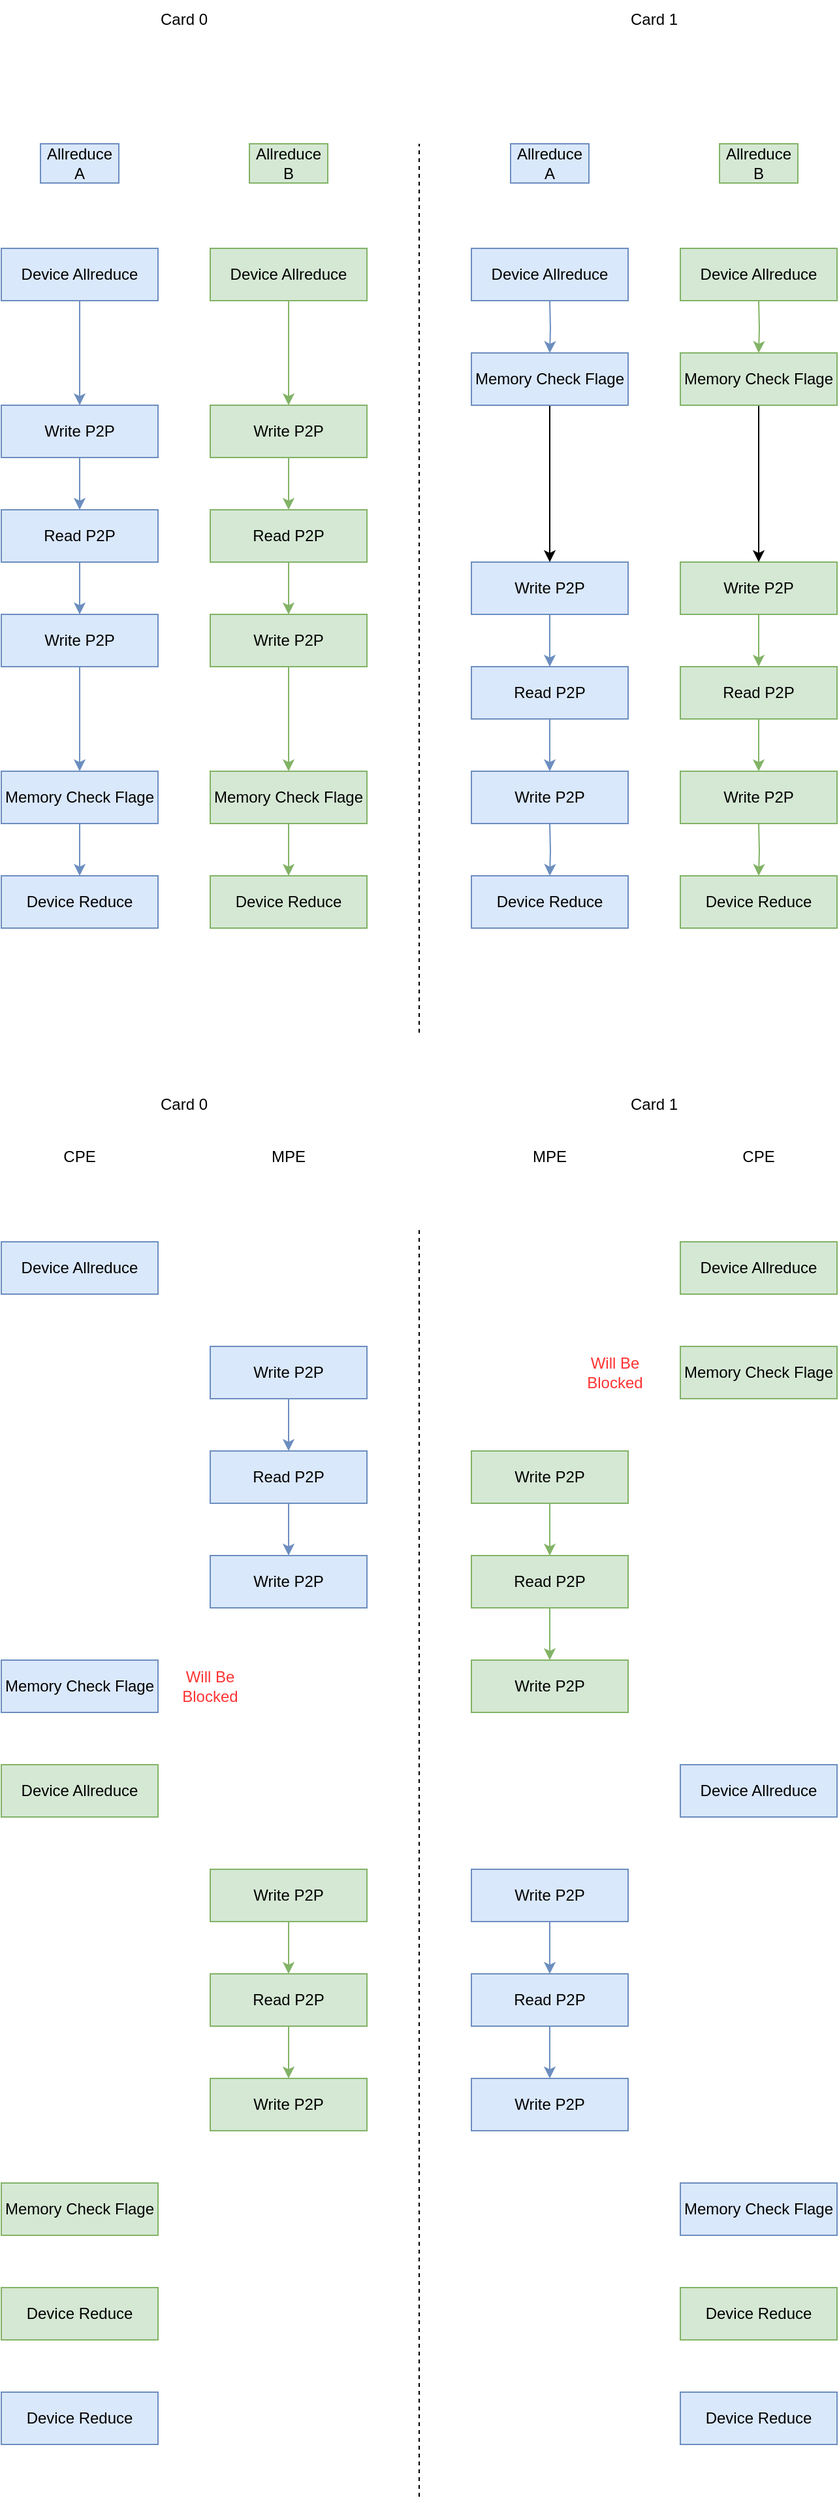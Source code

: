 <mxfile version="21.3.2" type="github">
  <diagram name="Page-1" id="BWnEMjbgls0k7jVrVnhc">
    <mxGraphModel dx="2358" dy="1304" grid="1" gridSize="10" guides="1" tooltips="1" connect="1" arrows="1" fold="1" page="1" pageScale="1" pageWidth="850" pageHeight="1100" math="0" shadow="0">
      <root>
        <mxCell id="0" />
        <mxCell id="1" parent="0" />
        <mxCell id="cjjPnmy2dA-vPYh_nzkK-1" value="" style="edgeStyle=orthogonalEdgeStyle;rounded=0;orthogonalLoop=1;jettySize=auto;html=1;fillColor=#dae8fc;strokeColor=#6c8ebf;" edge="1" parent="1" source="cjjPnmy2dA-vPYh_nzkK-2" target="cjjPnmy2dA-vPYh_nzkK-5">
          <mxGeometry relative="1" as="geometry" />
        </mxCell>
        <mxCell id="cjjPnmy2dA-vPYh_nzkK-2" value="Device Allreduce" style="rounded=0;whiteSpace=wrap;html=1;fillColor=#dae8fc;strokeColor=#6c8ebf;" vertex="1" parent="1">
          <mxGeometry x="120" y="200" width="120" height="40" as="geometry" />
        </mxCell>
        <mxCell id="cjjPnmy2dA-vPYh_nzkK-3" value="" style="endArrow=none;dashed=1;html=1;rounded=0;" edge="1" parent="1">
          <mxGeometry width="50" height="50" relative="1" as="geometry">
            <mxPoint x="440" y="800" as="sourcePoint" />
            <mxPoint x="440" y="120" as="targetPoint" />
          </mxGeometry>
        </mxCell>
        <mxCell id="cjjPnmy2dA-vPYh_nzkK-4" value="" style="edgeStyle=orthogonalEdgeStyle;rounded=0;orthogonalLoop=1;jettySize=auto;html=1;fillColor=#dae8fc;strokeColor=#6c8ebf;" edge="1" parent="1" source="cjjPnmy2dA-vPYh_nzkK-5" target="cjjPnmy2dA-vPYh_nzkK-7">
          <mxGeometry relative="1" as="geometry" />
        </mxCell>
        <mxCell id="cjjPnmy2dA-vPYh_nzkK-5" value="Write P2P" style="rounded=0;whiteSpace=wrap;html=1;fillColor=#dae8fc;strokeColor=#6c8ebf;" vertex="1" parent="1">
          <mxGeometry x="120" y="320" width="120" height="40" as="geometry" />
        </mxCell>
        <mxCell id="cjjPnmy2dA-vPYh_nzkK-6" value="" style="edgeStyle=orthogonalEdgeStyle;rounded=0;orthogonalLoop=1;jettySize=auto;html=1;fillColor=#dae8fc;strokeColor=#6c8ebf;" edge="1" parent="1" source="cjjPnmy2dA-vPYh_nzkK-7" target="cjjPnmy2dA-vPYh_nzkK-9">
          <mxGeometry relative="1" as="geometry" />
        </mxCell>
        <mxCell id="cjjPnmy2dA-vPYh_nzkK-7" value="Read P2P" style="rounded=0;whiteSpace=wrap;html=1;fillColor=#dae8fc;strokeColor=#6c8ebf;" vertex="1" parent="1">
          <mxGeometry x="120" y="400" width="120" height="40" as="geometry" />
        </mxCell>
        <mxCell id="cjjPnmy2dA-vPYh_nzkK-8" value="" style="edgeStyle=orthogonalEdgeStyle;rounded=0;orthogonalLoop=1;jettySize=auto;html=1;fillColor=#dae8fc;strokeColor=#6c8ebf;" edge="1" parent="1" source="cjjPnmy2dA-vPYh_nzkK-9" target="cjjPnmy2dA-vPYh_nzkK-11">
          <mxGeometry relative="1" as="geometry" />
        </mxCell>
        <mxCell id="cjjPnmy2dA-vPYh_nzkK-9" value="Write P2P" style="rounded=0;whiteSpace=wrap;html=1;fillColor=#dae8fc;strokeColor=#6c8ebf;" vertex="1" parent="1">
          <mxGeometry x="120" y="480" width="120" height="40" as="geometry" />
        </mxCell>
        <mxCell id="cjjPnmy2dA-vPYh_nzkK-10" value="" style="edgeStyle=orthogonalEdgeStyle;rounded=0;orthogonalLoop=1;jettySize=auto;html=1;fillColor=#dae8fc;strokeColor=#6c8ebf;" edge="1" parent="1" source="cjjPnmy2dA-vPYh_nzkK-11" target="cjjPnmy2dA-vPYh_nzkK-12">
          <mxGeometry relative="1" as="geometry" />
        </mxCell>
        <mxCell id="cjjPnmy2dA-vPYh_nzkK-11" value="Memory Check Flage" style="rounded=0;whiteSpace=wrap;html=1;fillColor=#dae8fc;strokeColor=#6c8ebf;" vertex="1" parent="1">
          <mxGeometry x="120" y="600" width="120" height="40" as="geometry" />
        </mxCell>
        <mxCell id="cjjPnmy2dA-vPYh_nzkK-12" value="Device Reduce" style="rounded=0;whiteSpace=wrap;html=1;fillColor=#dae8fc;strokeColor=#6c8ebf;" vertex="1" parent="1">
          <mxGeometry x="120" y="680" width="120" height="40" as="geometry" />
        </mxCell>
        <mxCell id="cjjPnmy2dA-vPYh_nzkK-13" value="" style="edgeStyle=orthogonalEdgeStyle;rounded=0;orthogonalLoop=1;jettySize=auto;html=1;fillColor=#d5e8d4;strokeColor=#82b366;" edge="1" parent="1" source="cjjPnmy2dA-vPYh_nzkK-14" target="cjjPnmy2dA-vPYh_nzkK-16">
          <mxGeometry relative="1" as="geometry" />
        </mxCell>
        <mxCell id="cjjPnmy2dA-vPYh_nzkK-14" value="Device Allreduce" style="rounded=0;whiteSpace=wrap;html=1;fillColor=#d5e8d4;strokeColor=#82b366;" vertex="1" parent="1">
          <mxGeometry x="280" y="200" width="120" height="40" as="geometry" />
        </mxCell>
        <mxCell id="cjjPnmy2dA-vPYh_nzkK-15" value="" style="edgeStyle=orthogonalEdgeStyle;rounded=0;orthogonalLoop=1;jettySize=auto;html=1;fillColor=#d5e8d4;strokeColor=#82b366;" edge="1" parent="1" source="cjjPnmy2dA-vPYh_nzkK-16" target="cjjPnmy2dA-vPYh_nzkK-18">
          <mxGeometry relative="1" as="geometry" />
        </mxCell>
        <mxCell id="cjjPnmy2dA-vPYh_nzkK-16" value="Write P2P" style="rounded=0;whiteSpace=wrap;html=1;fillColor=#d5e8d4;strokeColor=#82b366;" vertex="1" parent="1">
          <mxGeometry x="280" y="320" width="120" height="40" as="geometry" />
        </mxCell>
        <mxCell id="cjjPnmy2dA-vPYh_nzkK-17" value="" style="edgeStyle=orthogonalEdgeStyle;rounded=0;orthogonalLoop=1;jettySize=auto;html=1;fillColor=#d5e8d4;strokeColor=#82b366;" edge="1" parent="1" source="cjjPnmy2dA-vPYh_nzkK-18" target="cjjPnmy2dA-vPYh_nzkK-20">
          <mxGeometry relative="1" as="geometry" />
        </mxCell>
        <mxCell id="cjjPnmy2dA-vPYh_nzkK-18" value="Read P2P" style="rounded=0;whiteSpace=wrap;html=1;fillColor=#d5e8d4;strokeColor=#82b366;" vertex="1" parent="1">
          <mxGeometry x="280" y="400" width="120" height="40" as="geometry" />
        </mxCell>
        <mxCell id="cjjPnmy2dA-vPYh_nzkK-19" value="" style="edgeStyle=orthogonalEdgeStyle;rounded=0;orthogonalLoop=1;jettySize=auto;html=1;fillColor=#d5e8d4;strokeColor=#82b366;" edge="1" parent="1" source="cjjPnmy2dA-vPYh_nzkK-20" target="cjjPnmy2dA-vPYh_nzkK-22">
          <mxGeometry relative="1" as="geometry" />
        </mxCell>
        <mxCell id="cjjPnmy2dA-vPYh_nzkK-20" value="Write P2P" style="rounded=0;whiteSpace=wrap;html=1;fillColor=#d5e8d4;strokeColor=#82b366;" vertex="1" parent="1">
          <mxGeometry x="280" y="480" width="120" height="40" as="geometry" />
        </mxCell>
        <mxCell id="cjjPnmy2dA-vPYh_nzkK-21" value="" style="edgeStyle=orthogonalEdgeStyle;rounded=0;orthogonalLoop=1;jettySize=auto;html=1;fillColor=#d5e8d4;strokeColor=#82b366;" edge="1" parent="1" source="cjjPnmy2dA-vPYh_nzkK-22" target="cjjPnmy2dA-vPYh_nzkK-23">
          <mxGeometry relative="1" as="geometry" />
        </mxCell>
        <mxCell id="cjjPnmy2dA-vPYh_nzkK-22" value="Memory Check Flage" style="rounded=0;whiteSpace=wrap;html=1;fillColor=#d5e8d4;strokeColor=#82b366;" vertex="1" parent="1">
          <mxGeometry x="280" y="600" width="120" height="40" as="geometry" />
        </mxCell>
        <mxCell id="cjjPnmy2dA-vPYh_nzkK-23" value="Device Reduce" style="rounded=0;whiteSpace=wrap;html=1;fillColor=#d5e8d4;strokeColor=#82b366;" vertex="1" parent="1">
          <mxGeometry x="280" y="680" width="120" height="40" as="geometry" />
        </mxCell>
        <mxCell id="cjjPnmy2dA-vPYh_nzkK-25" value="Device Allreduce" style="rounded=0;whiteSpace=wrap;html=1;fillColor=#dae8fc;strokeColor=#6c8ebf;" vertex="1" parent="1">
          <mxGeometry x="480" y="200" width="120" height="40" as="geometry" />
        </mxCell>
        <mxCell id="cjjPnmy2dA-vPYh_nzkK-26" value="" style="edgeStyle=orthogonalEdgeStyle;rounded=0;orthogonalLoop=1;jettySize=auto;html=1;fillColor=#dae8fc;strokeColor=#6c8ebf;" edge="1" parent="1" source="cjjPnmy2dA-vPYh_nzkK-27" target="cjjPnmy2dA-vPYh_nzkK-29">
          <mxGeometry relative="1" as="geometry" />
        </mxCell>
        <mxCell id="cjjPnmy2dA-vPYh_nzkK-27" value="Write P2P" style="rounded=0;whiteSpace=wrap;html=1;fillColor=#dae8fc;strokeColor=#6c8ebf;" vertex="1" parent="1">
          <mxGeometry x="480" y="440" width="120" height="40" as="geometry" />
        </mxCell>
        <mxCell id="cjjPnmy2dA-vPYh_nzkK-28" value="" style="edgeStyle=orthogonalEdgeStyle;rounded=0;orthogonalLoop=1;jettySize=auto;html=1;fillColor=#dae8fc;strokeColor=#6c8ebf;" edge="1" parent="1" source="cjjPnmy2dA-vPYh_nzkK-29" target="cjjPnmy2dA-vPYh_nzkK-31">
          <mxGeometry relative="1" as="geometry" />
        </mxCell>
        <mxCell id="cjjPnmy2dA-vPYh_nzkK-29" value="Read P2P" style="rounded=0;whiteSpace=wrap;html=1;fillColor=#dae8fc;strokeColor=#6c8ebf;" vertex="1" parent="1">
          <mxGeometry x="480" y="520" width="120" height="40" as="geometry" />
        </mxCell>
        <mxCell id="cjjPnmy2dA-vPYh_nzkK-31" value="Write P2P" style="rounded=0;whiteSpace=wrap;html=1;fillColor=#dae8fc;strokeColor=#6c8ebf;" vertex="1" parent="1">
          <mxGeometry x="480" y="600" width="120" height="40" as="geometry" />
        </mxCell>
        <mxCell id="cjjPnmy2dA-vPYh_nzkK-32" value="" style="edgeStyle=orthogonalEdgeStyle;rounded=0;orthogonalLoop=1;jettySize=auto;html=1;fillColor=#dae8fc;strokeColor=#6c8ebf;" edge="1" parent="1" target="cjjPnmy2dA-vPYh_nzkK-34">
          <mxGeometry relative="1" as="geometry">
            <mxPoint x="540" y="640" as="sourcePoint" />
          </mxGeometry>
        </mxCell>
        <mxCell id="cjjPnmy2dA-vPYh_nzkK-34" value="Device Reduce" style="rounded=0;whiteSpace=wrap;html=1;fillColor=#dae8fc;strokeColor=#6c8ebf;" vertex="1" parent="1">
          <mxGeometry x="480" y="680" width="120" height="40" as="geometry" />
        </mxCell>
        <mxCell id="cjjPnmy2dA-vPYh_nzkK-36" value="Device Allreduce" style="rounded=0;whiteSpace=wrap;html=1;fillColor=#d5e8d4;strokeColor=#82b366;" vertex="1" parent="1">
          <mxGeometry x="640" y="200" width="120" height="40" as="geometry" />
        </mxCell>
        <mxCell id="cjjPnmy2dA-vPYh_nzkK-37" value="" style="edgeStyle=orthogonalEdgeStyle;rounded=0;orthogonalLoop=1;jettySize=auto;html=1;fillColor=#d5e8d4;strokeColor=#82b366;" edge="1" parent="1" source="cjjPnmy2dA-vPYh_nzkK-38" target="cjjPnmy2dA-vPYh_nzkK-40">
          <mxGeometry relative="1" as="geometry" />
        </mxCell>
        <mxCell id="cjjPnmy2dA-vPYh_nzkK-38" value="Write P2P" style="rounded=0;whiteSpace=wrap;html=1;fillColor=#d5e8d4;strokeColor=#82b366;" vertex="1" parent="1">
          <mxGeometry x="640" y="440" width="120" height="40" as="geometry" />
        </mxCell>
        <mxCell id="cjjPnmy2dA-vPYh_nzkK-39" value="" style="edgeStyle=orthogonalEdgeStyle;rounded=0;orthogonalLoop=1;jettySize=auto;html=1;fillColor=#d5e8d4;strokeColor=#82b366;" edge="1" parent="1" source="cjjPnmy2dA-vPYh_nzkK-40" target="cjjPnmy2dA-vPYh_nzkK-42">
          <mxGeometry relative="1" as="geometry" />
        </mxCell>
        <mxCell id="cjjPnmy2dA-vPYh_nzkK-40" value="Read P2P" style="rounded=0;whiteSpace=wrap;html=1;fillColor=#d5e8d4;strokeColor=#82b366;" vertex="1" parent="1">
          <mxGeometry x="640" y="520" width="120" height="40" as="geometry" />
        </mxCell>
        <mxCell id="cjjPnmy2dA-vPYh_nzkK-42" value="Write P2P" style="rounded=0;whiteSpace=wrap;html=1;fillColor=#d5e8d4;strokeColor=#82b366;" vertex="1" parent="1">
          <mxGeometry x="640" y="600" width="120" height="40" as="geometry" />
        </mxCell>
        <mxCell id="cjjPnmy2dA-vPYh_nzkK-43" value="" style="edgeStyle=orthogonalEdgeStyle;rounded=0;orthogonalLoop=1;jettySize=auto;html=1;fillColor=#d5e8d4;strokeColor=#82b366;" edge="1" parent="1" target="cjjPnmy2dA-vPYh_nzkK-45">
          <mxGeometry relative="1" as="geometry">
            <mxPoint x="700" y="640" as="sourcePoint" />
          </mxGeometry>
        </mxCell>
        <mxCell id="cjjPnmy2dA-vPYh_nzkK-45" value="Device Reduce" style="rounded=0;whiteSpace=wrap;html=1;fillColor=#d5e8d4;strokeColor=#82b366;" vertex="1" parent="1">
          <mxGeometry x="640" y="680" width="120" height="40" as="geometry" />
        </mxCell>
        <mxCell id="cjjPnmy2dA-vPYh_nzkK-46" value="Allreduce&lt;br&gt;A" style="text;html=1;strokeColor=#6c8ebf;fillColor=#dae8fc;align=center;verticalAlign=middle;whiteSpace=wrap;rounded=0;" vertex="1" parent="1">
          <mxGeometry x="150" y="120" width="60" height="30" as="geometry" />
        </mxCell>
        <mxCell id="cjjPnmy2dA-vPYh_nzkK-47" value="Allreduce&lt;br&gt;A" style="text;html=1;strokeColor=#6c8ebf;fillColor=#dae8fc;align=center;verticalAlign=middle;whiteSpace=wrap;rounded=0;" vertex="1" parent="1">
          <mxGeometry x="510" y="120" width="60" height="30" as="geometry" />
        </mxCell>
        <mxCell id="cjjPnmy2dA-vPYh_nzkK-48" value="Allreduce&lt;br&gt;B" style="text;html=1;strokeColor=#82b366;fillColor=#d5e8d4;align=center;verticalAlign=middle;whiteSpace=wrap;rounded=0;" vertex="1" parent="1">
          <mxGeometry x="670" y="120" width="60" height="30" as="geometry" />
        </mxCell>
        <mxCell id="cjjPnmy2dA-vPYh_nzkK-49" value="Allreduce&lt;br&gt;B" style="text;html=1;strokeColor=#82b366;fillColor=#d5e8d4;align=center;verticalAlign=middle;whiteSpace=wrap;rounded=0;" vertex="1" parent="1">
          <mxGeometry x="310" y="120" width="60" height="30" as="geometry" />
        </mxCell>
        <mxCell id="cjjPnmy2dA-vPYh_nzkK-50" value="Card 0" style="text;html=1;strokeColor=none;fillColor=none;align=center;verticalAlign=middle;whiteSpace=wrap;rounded=0;" vertex="1" parent="1">
          <mxGeometry x="230" y="10" width="60" height="30" as="geometry" />
        </mxCell>
        <mxCell id="cjjPnmy2dA-vPYh_nzkK-51" value="Card 1" style="text;html=1;strokeColor=none;fillColor=none;align=center;verticalAlign=middle;whiteSpace=wrap;rounded=0;" vertex="1" parent="1">
          <mxGeometry x="590" y="10" width="60" height="30" as="geometry" />
        </mxCell>
        <mxCell id="cjjPnmy2dA-vPYh_nzkK-52" value="" style="endArrow=none;dashed=1;html=1;rounded=0;" edge="1" parent="1">
          <mxGeometry width="50" height="50" relative="1" as="geometry">
            <mxPoint x="440" y="1920" as="sourcePoint" />
            <mxPoint x="440" y="950" as="targetPoint" />
          </mxGeometry>
        </mxCell>
        <mxCell id="cjjPnmy2dA-vPYh_nzkK-53" value="Card 0" style="text;html=1;strokeColor=none;fillColor=none;align=center;verticalAlign=middle;whiteSpace=wrap;rounded=0;" vertex="1" parent="1">
          <mxGeometry x="230" y="840" width="60" height="30" as="geometry" />
        </mxCell>
        <mxCell id="cjjPnmy2dA-vPYh_nzkK-54" value="Card 1" style="text;html=1;strokeColor=none;fillColor=none;align=center;verticalAlign=middle;whiteSpace=wrap;rounded=0;" vertex="1" parent="1">
          <mxGeometry x="590" y="840" width="60" height="30" as="geometry" />
        </mxCell>
        <mxCell id="cjjPnmy2dA-vPYh_nzkK-55" value="Device Allreduce" style="rounded=0;whiteSpace=wrap;html=1;fillColor=#dae8fc;strokeColor=#6c8ebf;" vertex="1" parent="1">
          <mxGeometry x="120" y="960" width="120" height="40" as="geometry" />
        </mxCell>
        <mxCell id="cjjPnmy2dA-vPYh_nzkK-56" value="" style="edgeStyle=orthogonalEdgeStyle;rounded=0;orthogonalLoop=1;jettySize=auto;html=1;fillColor=#dae8fc;strokeColor=#6c8ebf;" edge="1" parent="1" source="cjjPnmy2dA-vPYh_nzkK-57" target="cjjPnmy2dA-vPYh_nzkK-59">
          <mxGeometry relative="1" as="geometry" />
        </mxCell>
        <mxCell id="cjjPnmy2dA-vPYh_nzkK-57" value="Write P2P" style="rounded=0;whiteSpace=wrap;html=1;fillColor=#dae8fc;strokeColor=#6c8ebf;" vertex="1" parent="1">
          <mxGeometry x="280" y="1040" width="120" height="40" as="geometry" />
        </mxCell>
        <mxCell id="cjjPnmy2dA-vPYh_nzkK-58" value="" style="edgeStyle=orthogonalEdgeStyle;rounded=0;orthogonalLoop=1;jettySize=auto;html=1;fillColor=#dae8fc;strokeColor=#6c8ebf;" edge="1" parent="1" source="cjjPnmy2dA-vPYh_nzkK-59" target="cjjPnmy2dA-vPYh_nzkK-60">
          <mxGeometry relative="1" as="geometry" />
        </mxCell>
        <mxCell id="cjjPnmy2dA-vPYh_nzkK-59" value="Read P2P" style="rounded=0;whiteSpace=wrap;html=1;fillColor=#dae8fc;strokeColor=#6c8ebf;" vertex="1" parent="1">
          <mxGeometry x="280" y="1120" width="120" height="40" as="geometry" />
        </mxCell>
        <mxCell id="cjjPnmy2dA-vPYh_nzkK-60" value="Write P2P" style="rounded=0;whiteSpace=wrap;html=1;fillColor=#dae8fc;strokeColor=#6c8ebf;" vertex="1" parent="1">
          <mxGeometry x="280" y="1200" width="120" height="40" as="geometry" />
        </mxCell>
        <mxCell id="cjjPnmy2dA-vPYh_nzkK-61" value="Memory Check Flage" style="rounded=0;whiteSpace=wrap;html=1;fillColor=#dae8fc;strokeColor=#6c8ebf;" vertex="1" parent="1">
          <mxGeometry x="120" y="1280" width="120" height="40" as="geometry" />
        </mxCell>
        <mxCell id="cjjPnmy2dA-vPYh_nzkK-62" value="Device Allreduce" style="rounded=0;whiteSpace=wrap;html=1;fillColor=#d5e8d4;strokeColor=#82b366;" vertex="1" parent="1">
          <mxGeometry x="640" y="960" width="120" height="40" as="geometry" />
        </mxCell>
        <mxCell id="cjjPnmy2dA-vPYh_nzkK-63" value="" style="edgeStyle=orthogonalEdgeStyle;rounded=0;orthogonalLoop=1;jettySize=auto;html=1;fillColor=#d5e8d4;strokeColor=#82b366;" edge="1" parent="1" source="cjjPnmy2dA-vPYh_nzkK-64" target="cjjPnmy2dA-vPYh_nzkK-66">
          <mxGeometry relative="1" as="geometry" />
        </mxCell>
        <mxCell id="cjjPnmy2dA-vPYh_nzkK-64" value="Write P2P" style="rounded=0;whiteSpace=wrap;html=1;fillColor=#d5e8d4;strokeColor=#82b366;" vertex="1" parent="1">
          <mxGeometry x="480" y="1120" width="120" height="40" as="geometry" />
        </mxCell>
        <mxCell id="cjjPnmy2dA-vPYh_nzkK-65" value="" style="edgeStyle=orthogonalEdgeStyle;rounded=0;orthogonalLoop=1;jettySize=auto;html=1;fillColor=#d5e8d4;strokeColor=#82b366;" edge="1" parent="1" source="cjjPnmy2dA-vPYh_nzkK-66" target="cjjPnmy2dA-vPYh_nzkK-67">
          <mxGeometry relative="1" as="geometry" />
        </mxCell>
        <mxCell id="cjjPnmy2dA-vPYh_nzkK-66" value="Read P2P" style="rounded=0;whiteSpace=wrap;html=1;fillColor=#d5e8d4;strokeColor=#82b366;" vertex="1" parent="1">
          <mxGeometry x="480" y="1200" width="120" height="40" as="geometry" />
        </mxCell>
        <mxCell id="cjjPnmy2dA-vPYh_nzkK-67" value="Write P2P" style="rounded=0;whiteSpace=wrap;html=1;fillColor=#d5e8d4;strokeColor=#82b366;" vertex="1" parent="1">
          <mxGeometry x="480" y="1280" width="120" height="40" as="geometry" />
        </mxCell>
        <mxCell id="cjjPnmy2dA-vPYh_nzkK-68" value="Memory Check Flage" style="rounded=0;whiteSpace=wrap;html=1;fillColor=#d5e8d4;strokeColor=#82b366;" vertex="1" parent="1">
          <mxGeometry x="640" y="1040" width="120" height="40" as="geometry" />
        </mxCell>
        <mxCell id="cjjPnmy2dA-vPYh_nzkK-69" value="Device Allreduce" style="rounded=0;whiteSpace=wrap;html=1;fillColor=#dae8fc;strokeColor=#6c8ebf;" vertex="1" parent="1">
          <mxGeometry x="640" y="1360" width="120" height="40" as="geometry" />
        </mxCell>
        <mxCell id="cjjPnmy2dA-vPYh_nzkK-70" value="" style="edgeStyle=orthogonalEdgeStyle;rounded=0;orthogonalLoop=1;jettySize=auto;html=1;fillColor=#dae8fc;strokeColor=#6c8ebf;" edge="1" parent="1" source="cjjPnmy2dA-vPYh_nzkK-71" target="cjjPnmy2dA-vPYh_nzkK-73">
          <mxGeometry relative="1" as="geometry" />
        </mxCell>
        <mxCell id="cjjPnmy2dA-vPYh_nzkK-71" value="Write P2P" style="rounded=0;whiteSpace=wrap;html=1;fillColor=#dae8fc;strokeColor=#6c8ebf;" vertex="1" parent="1">
          <mxGeometry x="480" y="1440" width="120" height="40" as="geometry" />
        </mxCell>
        <mxCell id="cjjPnmy2dA-vPYh_nzkK-72" value="" style="edgeStyle=orthogonalEdgeStyle;rounded=0;orthogonalLoop=1;jettySize=auto;html=1;fillColor=#dae8fc;strokeColor=#6c8ebf;" edge="1" parent="1" source="cjjPnmy2dA-vPYh_nzkK-73" target="cjjPnmy2dA-vPYh_nzkK-74">
          <mxGeometry relative="1" as="geometry" />
        </mxCell>
        <mxCell id="cjjPnmy2dA-vPYh_nzkK-73" value="Read P2P" style="rounded=0;whiteSpace=wrap;html=1;fillColor=#dae8fc;strokeColor=#6c8ebf;" vertex="1" parent="1">
          <mxGeometry x="480" y="1520" width="120" height="40" as="geometry" />
        </mxCell>
        <mxCell id="cjjPnmy2dA-vPYh_nzkK-74" value="Write P2P" style="rounded=0;whiteSpace=wrap;html=1;fillColor=#dae8fc;strokeColor=#6c8ebf;" vertex="1" parent="1">
          <mxGeometry x="480" y="1600" width="120" height="40" as="geometry" />
        </mxCell>
        <mxCell id="cjjPnmy2dA-vPYh_nzkK-75" value="Memory Check Flage" style="rounded=0;whiteSpace=wrap;html=1;fillColor=#dae8fc;strokeColor=#6c8ebf;" vertex="1" parent="1">
          <mxGeometry x="640" y="1680" width="120" height="40" as="geometry" />
        </mxCell>
        <mxCell id="cjjPnmy2dA-vPYh_nzkK-76" value="Device Reduce" style="rounded=0;whiteSpace=wrap;html=1;fillColor=#d5e8d4;strokeColor=#82b366;" vertex="1" parent="1">
          <mxGeometry x="120" y="1760" width="120" height="40" as="geometry" />
        </mxCell>
        <mxCell id="cjjPnmy2dA-vPYh_nzkK-77" value="Device Reduce" style="rounded=0;whiteSpace=wrap;html=1;fillColor=#dae8fc;strokeColor=#6c8ebf;" vertex="1" parent="1">
          <mxGeometry x="120" y="1840" width="120" height="40" as="geometry" />
        </mxCell>
        <mxCell id="cjjPnmy2dA-vPYh_nzkK-78" value="CPE" style="text;html=1;align=center;verticalAlign=middle;whiteSpace=wrap;rounded=0;" vertex="1" parent="1">
          <mxGeometry x="150" y="880" width="60" height="30" as="geometry" />
        </mxCell>
        <mxCell id="cjjPnmy2dA-vPYh_nzkK-79" value="MPE" style="text;html=1;align=center;verticalAlign=middle;whiteSpace=wrap;rounded=0;" vertex="1" parent="1">
          <mxGeometry x="510" y="880" width="60" height="30" as="geometry" />
        </mxCell>
        <mxCell id="cjjPnmy2dA-vPYh_nzkK-80" value="CPE" style="text;html=1;align=center;verticalAlign=middle;whiteSpace=wrap;rounded=0;" vertex="1" parent="1">
          <mxGeometry x="670" y="880" width="60" height="30" as="geometry" />
        </mxCell>
        <mxCell id="cjjPnmy2dA-vPYh_nzkK-81" value="MPE" style="text;html=1;align=center;verticalAlign=middle;whiteSpace=wrap;rounded=0;" vertex="1" parent="1">
          <mxGeometry x="310" y="880" width="60" height="30" as="geometry" />
        </mxCell>
        <mxCell id="cjjPnmy2dA-vPYh_nzkK-82" value="Device Allreduce" style="rounded=0;whiteSpace=wrap;html=1;fillColor=#d5e8d4;strokeColor=#82b366;" vertex="1" parent="1">
          <mxGeometry x="120" y="1360" width="120" height="40" as="geometry" />
        </mxCell>
        <mxCell id="cjjPnmy2dA-vPYh_nzkK-83" value="" style="edgeStyle=orthogonalEdgeStyle;rounded=0;orthogonalLoop=1;jettySize=auto;html=1;fillColor=#d5e8d4;strokeColor=#82b366;" edge="1" parent="1" source="cjjPnmy2dA-vPYh_nzkK-84" target="cjjPnmy2dA-vPYh_nzkK-86">
          <mxGeometry relative="1" as="geometry" />
        </mxCell>
        <mxCell id="cjjPnmy2dA-vPYh_nzkK-84" value="Write P2P" style="rounded=0;whiteSpace=wrap;html=1;fillColor=#d5e8d4;strokeColor=#82b366;" vertex="1" parent="1">
          <mxGeometry x="280" y="1440" width="120" height="40" as="geometry" />
        </mxCell>
        <mxCell id="cjjPnmy2dA-vPYh_nzkK-85" value="" style="edgeStyle=orthogonalEdgeStyle;rounded=0;orthogonalLoop=1;jettySize=auto;html=1;fillColor=#d5e8d4;strokeColor=#82b366;" edge="1" parent="1" source="cjjPnmy2dA-vPYh_nzkK-86" target="cjjPnmy2dA-vPYh_nzkK-87">
          <mxGeometry relative="1" as="geometry" />
        </mxCell>
        <mxCell id="cjjPnmy2dA-vPYh_nzkK-86" value="Read P2P" style="rounded=0;whiteSpace=wrap;html=1;fillColor=#d5e8d4;strokeColor=#82b366;" vertex="1" parent="1">
          <mxGeometry x="280" y="1520" width="120" height="40" as="geometry" />
        </mxCell>
        <mxCell id="cjjPnmy2dA-vPYh_nzkK-87" value="Write P2P" style="rounded=0;whiteSpace=wrap;html=1;fillColor=#d5e8d4;strokeColor=#82b366;" vertex="1" parent="1">
          <mxGeometry x="280" y="1600" width="120" height="40" as="geometry" />
        </mxCell>
        <mxCell id="cjjPnmy2dA-vPYh_nzkK-88" value="Memory Check Flage" style="rounded=0;whiteSpace=wrap;html=1;fillColor=#d5e8d4;strokeColor=#82b366;" vertex="1" parent="1">
          <mxGeometry x="120" y="1680" width="120" height="40" as="geometry" />
        </mxCell>
        <mxCell id="cjjPnmy2dA-vPYh_nzkK-89" value="Device Reduce" style="rounded=0;whiteSpace=wrap;html=1;fillColor=#d5e8d4;strokeColor=#82b366;" vertex="1" parent="1">
          <mxGeometry x="640" y="1760" width="120" height="40" as="geometry" />
        </mxCell>
        <mxCell id="cjjPnmy2dA-vPYh_nzkK-90" value="Device Reduce" style="rounded=0;whiteSpace=wrap;html=1;fillColor=#dae8fc;strokeColor=#6c8ebf;" vertex="1" parent="1">
          <mxGeometry x="640" y="1840" width="120" height="40" as="geometry" />
        </mxCell>
        <mxCell id="cjjPnmy2dA-vPYh_nzkK-91" value="&lt;font color=&quot;#ff3333&quot;&gt;Will Be Blocked&lt;/font&gt;" style="text;html=1;strokeColor=none;fillColor=none;align=center;verticalAlign=middle;whiteSpace=wrap;rounded=0;" vertex="1" parent="1">
          <mxGeometry x="250" y="1285" width="60" height="30" as="geometry" />
        </mxCell>
        <mxCell id="cjjPnmy2dA-vPYh_nzkK-92" value="&lt;font color=&quot;#ff3333&quot;&gt;Will Be Blocked&lt;/font&gt;" style="text;html=1;strokeColor=none;fillColor=none;align=center;verticalAlign=middle;whiteSpace=wrap;rounded=0;" vertex="1" parent="1">
          <mxGeometry x="560" y="1045" width="60" height="30" as="geometry" />
        </mxCell>
        <mxCell id="cjjPnmy2dA-vPYh_nzkK-93" value="" style="edgeStyle=orthogonalEdgeStyle;rounded=0;orthogonalLoop=1;jettySize=auto;html=1;fillColor=#dae8fc;strokeColor=#6c8ebf;" edge="1" parent="1" target="cjjPnmy2dA-vPYh_nzkK-94">
          <mxGeometry relative="1" as="geometry">
            <mxPoint x="540" y="240" as="sourcePoint" />
          </mxGeometry>
        </mxCell>
        <mxCell id="cjjPnmy2dA-vPYh_nzkK-97" value="" style="edgeStyle=orthogonalEdgeStyle;rounded=0;orthogonalLoop=1;jettySize=auto;html=1;" edge="1" parent="1" source="cjjPnmy2dA-vPYh_nzkK-94" target="cjjPnmy2dA-vPYh_nzkK-27">
          <mxGeometry relative="1" as="geometry" />
        </mxCell>
        <mxCell id="cjjPnmy2dA-vPYh_nzkK-94" value="Memory Check Flage" style="rounded=0;whiteSpace=wrap;html=1;fillColor=#dae8fc;strokeColor=#6c8ebf;" vertex="1" parent="1">
          <mxGeometry x="480" y="280" width="120" height="40" as="geometry" />
        </mxCell>
        <mxCell id="cjjPnmy2dA-vPYh_nzkK-95" value="" style="edgeStyle=orthogonalEdgeStyle;rounded=0;orthogonalLoop=1;jettySize=auto;html=1;fillColor=#d5e8d4;strokeColor=#82b366;" edge="1" parent="1" target="cjjPnmy2dA-vPYh_nzkK-96">
          <mxGeometry relative="1" as="geometry">
            <mxPoint x="700" y="240" as="sourcePoint" />
          </mxGeometry>
        </mxCell>
        <mxCell id="cjjPnmy2dA-vPYh_nzkK-98" value="" style="edgeStyle=orthogonalEdgeStyle;rounded=0;orthogonalLoop=1;jettySize=auto;html=1;" edge="1" parent="1" source="cjjPnmy2dA-vPYh_nzkK-96" target="cjjPnmy2dA-vPYh_nzkK-38">
          <mxGeometry relative="1" as="geometry" />
        </mxCell>
        <mxCell id="cjjPnmy2dA-vPYh_nzkK-96" value="Memory Check Flage" style="rounded=0;whiteSpace=wrap;html=1;fillColor=#d5e8d4;strokeColor=#82b366;" vertex="1" parent="1">
          <mxGeometry x="640" y="280" width="120" height="40" as="geometry" />
        </mxCell>
      </root>
    </mxGraphModel>
  </diagram>
</mxfile>
